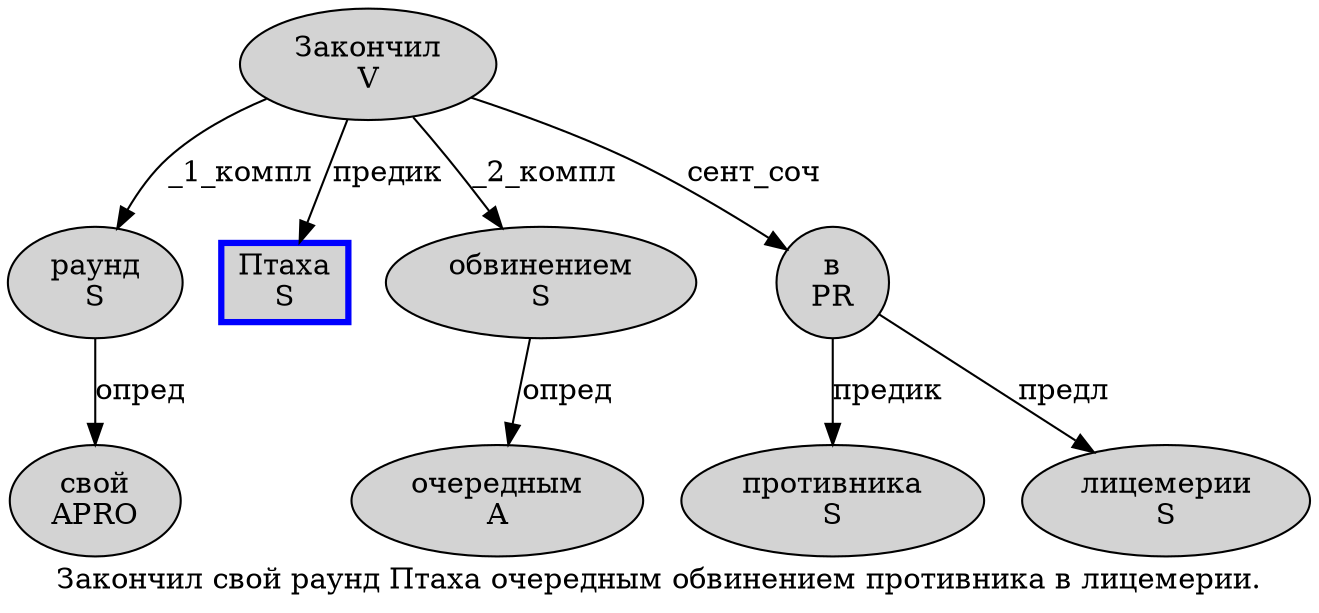 digraph SENTENCE_370 {
	graph [label="Закончил свой раунд Птаха очередным обвинением противника в лицемерии."]
	node [style=filled]
		0 [label="Закончил
V" color="" fillcolor=lightgray penwidth=1 shape=ellipse]
		1 [label="свой
APRO" color="" fillcolor=lightgray penwidth=1 shape=ellipse]
		2 [label="раунд
S" color="" fillcolor=lightgray penwidth=1 shape=ellipse]
		3 [label="Птаха
S" color=blue fillcolor=lightgray penwidth=3 shape=box]
		4 [label="очередным
A" color="" fillcolor=lightgray penwidth=1 shape=ellipse]
		5 [label="обвинением
S" color="" fillcolor=lightgray penwidth=1 shape=ellipse]
		6 [label="противника
S" color="" fillcolor=lightgray penwidth=1 shape=ellipse]
		7 [label="в
PR" color="" fillcolor=lightgray penwidth=1 shape=ellipse]
		8 [label="лицемерии
S" color="" fillcolor=lightgray penwidth=1 shape=ellipse]
			0 -> 2 [label="_1_компл"]
			0 -> 3 [label="предик"]
			0 -> 5 [label="_2_компл"]
			0 -> 7 [label="сент_соч"]
			2 -> 1 [label="опред"]
			5 -> 4 [label="опред"]
			7 -> 6 [label="предик"]
			7 -> 8 [label="предл"]
}